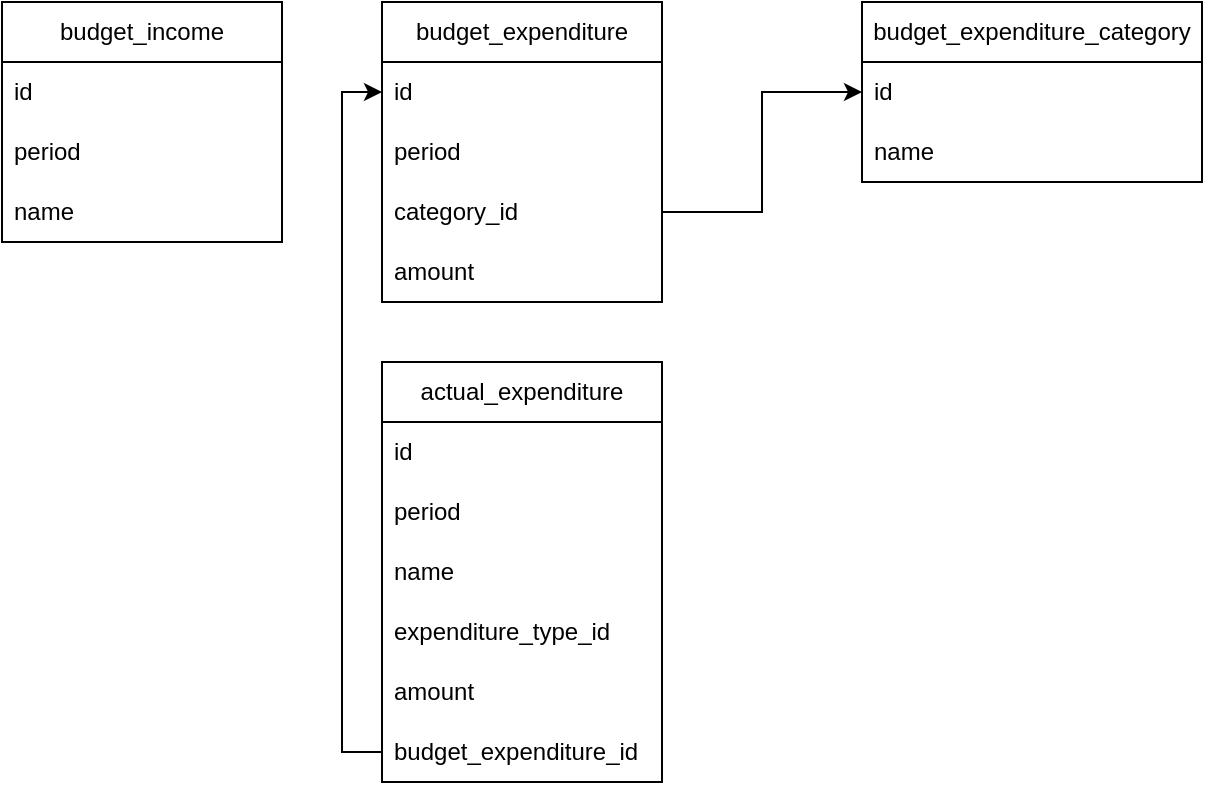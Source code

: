 <mxfile version="24.7.17">
  <diagram name="Страница — 1" id="6Kb-AczwNQYQ2e34Emae">
    <mxGraphModel dx="1140" dy="626" grid="1" gridSize="10" guides="1" tooltips="1" connect="1" arrows="1" fold="1" page="1" pageScale="1" pageWidth="827" pageHeight="1169" math="0" shadow="0">
      <root>
        <mxCell id="0" />
        <mxCell id="1" parent="0" />
        <mxCell id="ScTfC8WPlMkQuQdwy6DL-1" value="budget_income" style="swimlane;fontStyle=0;childLayout=stackLayout;horizontal=1;startSize=30;horizontalStack=0;resizeParent=1;resizeParentMax=0;resizeLast=0;collapsible=1;marginBottom=0;whiteSpace=wrap;html=1;" vertex="1" parent="1">
          <mxGeometry x="160" y="140" width="140" height="120" as="geometry" />
        </mxCell>
        <mxCell id="ScTfC8WPlMkQuQdwy6DL-2" value="id" style="text;strokeColor=none;fillColor=none;align=left;verticalAlign=middle;spacingLeft=4;spacingRight=4;overflow=hidden;points=[[0,0.5],[1,0.5]];portConstraint=eastwest;rotatable=0;whiteSpace=wrap;html=1;" vertex="1" parent="ScTfC8WPlMkQuQdwy6DL-1">
          <mxGeometry y="30" width="140" height="30" as="geometry" />
        </mxCell>
        <mxCell id="ScTfC8WPlMkQuQdwy6DL-3" value="period" style="text;strokeColor=none;fillColor=none;align=left;verticalAlign=middle;spacingLeft=4;spacingRight=4;overflow=hidden;points=[[0,0.5],[1,0.5]];portConstraint=eastwest;rotatable=0;whiteSpace=wrap;html=1;" vertex="1" parent="ScTfC8WPlMkQuQdwy6DL-1">
          <mxGeometry y="60" width="140" height="30" as="geometry" />
        </mxCell>
        <mxCell id="ScTfC8WPlMkQuQdwy6DL-4" value="name" style="text;strokeColor=none;fillColor=none;align=left;verticalAlign=middle;spacingLeft=4;spacingRight=4;overflow=hidden;points=[[0,0.5],[1,0.5]];portConstraint=eastwest;rotatable=0;whiteSpace=wrap;html=1;" vertex="1" parent="ScTfC8WPlMkQuQdwy6DL-1">
          <mxGeometry y="90" width="140" height="30" as="geometry" />
        </mxCell>
        <mxCell id="ScTfC8WPlMkQuQdwy6DL-5" value="budget_expenditure" style="swimlane;fontStyle=0;childLayout=stackLayout;horizontal=1;startSize=30;horizontalStack=0;resizeParent=1;resizeParentMax=0;resizeLast=0;collapsible=1;marginBottom=0;whiteSpace=wrap;html=1;" vertex="1" parent="1">
          <mxGeometry x="350" y="140" width="140" height="150" as="geometry" />
        </mxCell>
        <mxCell id="ScTfC8WPlMkQuQdwy6DL-6" value="id" style="text;strokeColor=none;fillColor=none;align=left;verticalAlign=middle;spacingLeft=4;spacingRight=4;overflow=hidden;points=[[0,0.5],[1,0.5]];portConstraint=eastwest;rotatable=0;whiteSpace=wrap;html=1;" vertex="1" parent="ScTfC8WPlMkQuQdwy6DL-5">
          <mxGeometry y="30" width="140" height="30" as="geometry" />
        </mxCell>
        <mxCell id="ScTfC8WPlMkQuQdwy6DL-7" value="period" style="text;strokeColor=none;fillColor=none;align=left;verticalAlign=middle;spacingLeft=4;spacingRight=4;overflow=hidden;points=[[0,0.5],[1,0.5]];portConstraint=eastwest;rotatable=0;whiteSpace=wrap;html=1;" vertex="1" parent="ScTfC8WPlMkQuQdwy6DL-5">
          <mxGeometry y="60" width="140" height="30" as="geometry" />
        </mxCell>
        <mxCell id="ScTfC8WPlMkQuQdwy6DL-8" value="category_id" style="text;strokeColor=none;fillColor=none;align=left;verticalAlign=middle;spacingLeft=4;spacingRight=4;overflow=hidden;points=[[0,0.5],[1,0.5]];portConstraint=eastwest;rotatable=0;whiteSpace=wrap;html=1;" vertex="1" parent="ScTfC8WPlMkQuQdwy6DL-5">
          <mxGeometry y="90" width="140" height="30" as="geometry" />
        </mxCell>
        <mxCell id="ScTfC8WPlMkQuQdwy6DL-15" value="amount" style="text;strokeColor=none;fillColor=none;align=left;verticalAlign=middle;spacingLeft=4;spacingRight=4;overflow=hidden;points=[[0,0.5],[1,0.5]];portConstraint=eastwest;rotatable=0;whiteSpace=wrap;html=1;" vertex="1" parent="ScTfC8WPlMkQuQdwy6DL-5">
          <mxGeometry y="120" width="140" height="30" as="geometry" />
        </mxCell>
        <mxCell id="ScTfC8WPlMkQuQdwy6DL-17" value="actual_expenditure" style="swimlane;fontStyle=0;childLayout=stackLayout;horizontal=1;startSize=30;horizontalStack=0;resizeParent=1;resizeParentMax=0;resizeLast=0;collapsible=1;marginBottom=0;whiteSpace=wrap;html=1;" vertex="1" parent="1">
          <mxGeometry x="350" y="320" width="140" height="210" as="geometry" />
        </mxCell>
        <mxCell id="ScTfC8WPlMkQuQdwy6DL-18" value="id" style="text;strokeColor=none;fillColor=none;align=left;verticalAlign=middle;spacingLeft=4;spacingRight=4;overflow=hidden;points=[[0,0.5],[1,0.5]];portConstraint=eastwest;rotatable=0;whiteSpace=wrap;html=1;" vertex="1" parent="ScTfC8WPlMkQuQdwy6DL-17">
          <mxGeometry y="30" width="140" height="30" as="geometry" />
        </mxCell>
        <mxCell id="ScTfC8WPlMkQuQdwy6DL-19" value="period" style="text;strokeColor=none;fillColor=none;align=left;verticalAlign=middle;spacingLeft=4;spacingRight=4;overflow=hidden;points=[[0,0.5],[1,0.5]];portConstraint=eastwest;rotatable=0;whiteSpace=wrap;html=1;" vertex="1" parent="ScTfC8WPlMkQuQdwy6DL-17">
          <mxGeometry y="60" width="140" height="30" as="geometry" />
        </mxCell>
        <mxCell id="ScTfC8WPlMkQuQdwy6DL-20" value="name" style="text;strokeColor=none;fillColor=none;align=left;verticalAlign=middle;spacingLeft=4;spacingRight=4;overflow=hidden;points=[[0,0.5],[1,0.5]];portConstraint=eastwest;rotatable=0;whiteSpace=wrap;html=1;" vertex="1" parent="ScTfC8WPlMkQuQdwy6DL-17">
          <mxGeometry y="90" width="140" height="30" as="geometry" />
        </mxCell>
        <mxCell id="ScTfC8WPlMkQuQdwy6DL-21" value="expenditure_type_id" style="text;strokeColor=none;fillColor=none;align=left;verticalAlign=middle;spacingLeft=4;spacingRight=4;overflow=hidden;points=[[0,0.5],[1,0.5]];portConstraint=eastwest;rotatable=0;whiteSpace=wrap;html=1;" vertex="1" parent="ScTfC8WPlMkQuQdwy6DL-17">
          <mxGeometry y="120" width="140" height="30" as="geometry" />
        </mxCell>
        <mxCell id="ScTfC8WPlMkQuQdwy6DL-29" value="amount" style="text;strokeColor=none;fillColor=none;align=left;verticalAlign=middle;spacingLeft=4;spacingRight=4;overflow=hidden;points=[[0,0.5],[1,0.5]];portConstraint=eastwest;rotatable=0;whiteSpace=wrap;html=1;" vertex="1" parent="ScTfC8WPlMkQuQdwy6DL-17">
          <mxGeometry y="150" width="140" height="30" as="geometry" />
        </mxCell>
        <mxCell id="ScTfC8WPlMkQuQdwy6DL-22" value="budget_expenditure_id" style="text;strokeColor=none;fillColor=none;align=left;verticalAlign=middle;spacingLeft=4;spacingRight=4;overflow=hidden;points=[[0,0.5],[1,0.5]];portConstraint=eastwest;rotatable=0;whiteSpace=wrap;html=1;" vertex="1" parent="ScTfC8WPlMkQuQdwy6DL-17">
          <mxGeometry y="180" width="140" height="30" as="geometry" />
        </mxCell>
        <mxCell id="ScTfC8WPlMkQuQdwy6DL-30" style="edgeStyle=orthogonalEdgeStyle;rounded=0;orthogonalLoop=1;jettySize=auto;html=1;entryX=0;entryY=0.5;entryDx=0;entryDy=0;" edge="1" parent="1" source="ScTfC8WPlMkQuQdwy6DL-22" target="ScTfC8WPlMkQuQdwy6DL-6">
          <mxGeometry relative="1" as="geometry" />
        </mxCell>
        <mxCell id="ScTfC8WPlMkQuQdwy6DL-31" value="budget_expenditure_category" style="swimlane;fontStyle=0;childLayout=stackLayout;horizontal=1;startSize=30;horizontalStack=0;resizeParent=1;resizeParentMax=0;resizeLast=0;collapsible=1;marginBottom=0;whiteSpace=wrap;html=1;" vertex="1" parent="1">
          <mxGeometry x="590" y="140" width="170" height="90" as="geometry" />
        </mxCell>
        <mxCell id="ScTfC8WPlMkQuQdwy6DL-32" value="id" style="text;strokeColor=none;fillColor=none;align=left;verticalAlign=middle;spacingLeft=4;spacingRight=4;overflow=hidden;points=[[0,0.5],[1,0.5]];portConstraint=eastwest;rotatable=0;whiteSpace=wrap;html=1;" vertex="1" parent="ScTfC8WPlMkQuQdwy6DL-31">
          <mxGeometry y="30" width="170" height="30" as="geometry" />
        </mxCell>
        <mxCell id="ScTfC8WPlMkQuQdwy6DL-33" value="name" style="text;strokeColor=none;fillColor=none;align=left;verticalAlign=middle;spacingLeft=4;spacingRight=4;overflow=hidden;points=[[0,0.5],[1,0.5]];portConstraint=eastwest;rotatable=0;whiteSpace=wrap;html=1;" vertex="1" parent="ScTfC8WPlMkQuQdwy6DL-31">
          <mxGeometry y="60" width="170" height="30" as="geometry" />
        </mxCell>
        <mxCell id="ScTfC8WPlMkQuQdwy6DL-35" style="edgeStyle=orthogonalEdgeStyle;rounded=0;orthogonalLoop=1;jettySize=auto;html=1;entryX=0;entryY=0.5;entryDx=0;entryDy=0;" edge="1" parent="1" source="ScTfC8WPlMkQuQdwy6DL-8" target="ScTfC8WPlMkQuQdwy6DL-32">
          <mxGeometry relative="1" as="geometry" />
        </mxCell>
      </root>
    </mxGraphModel>
  </diagram>
</mxfile>
